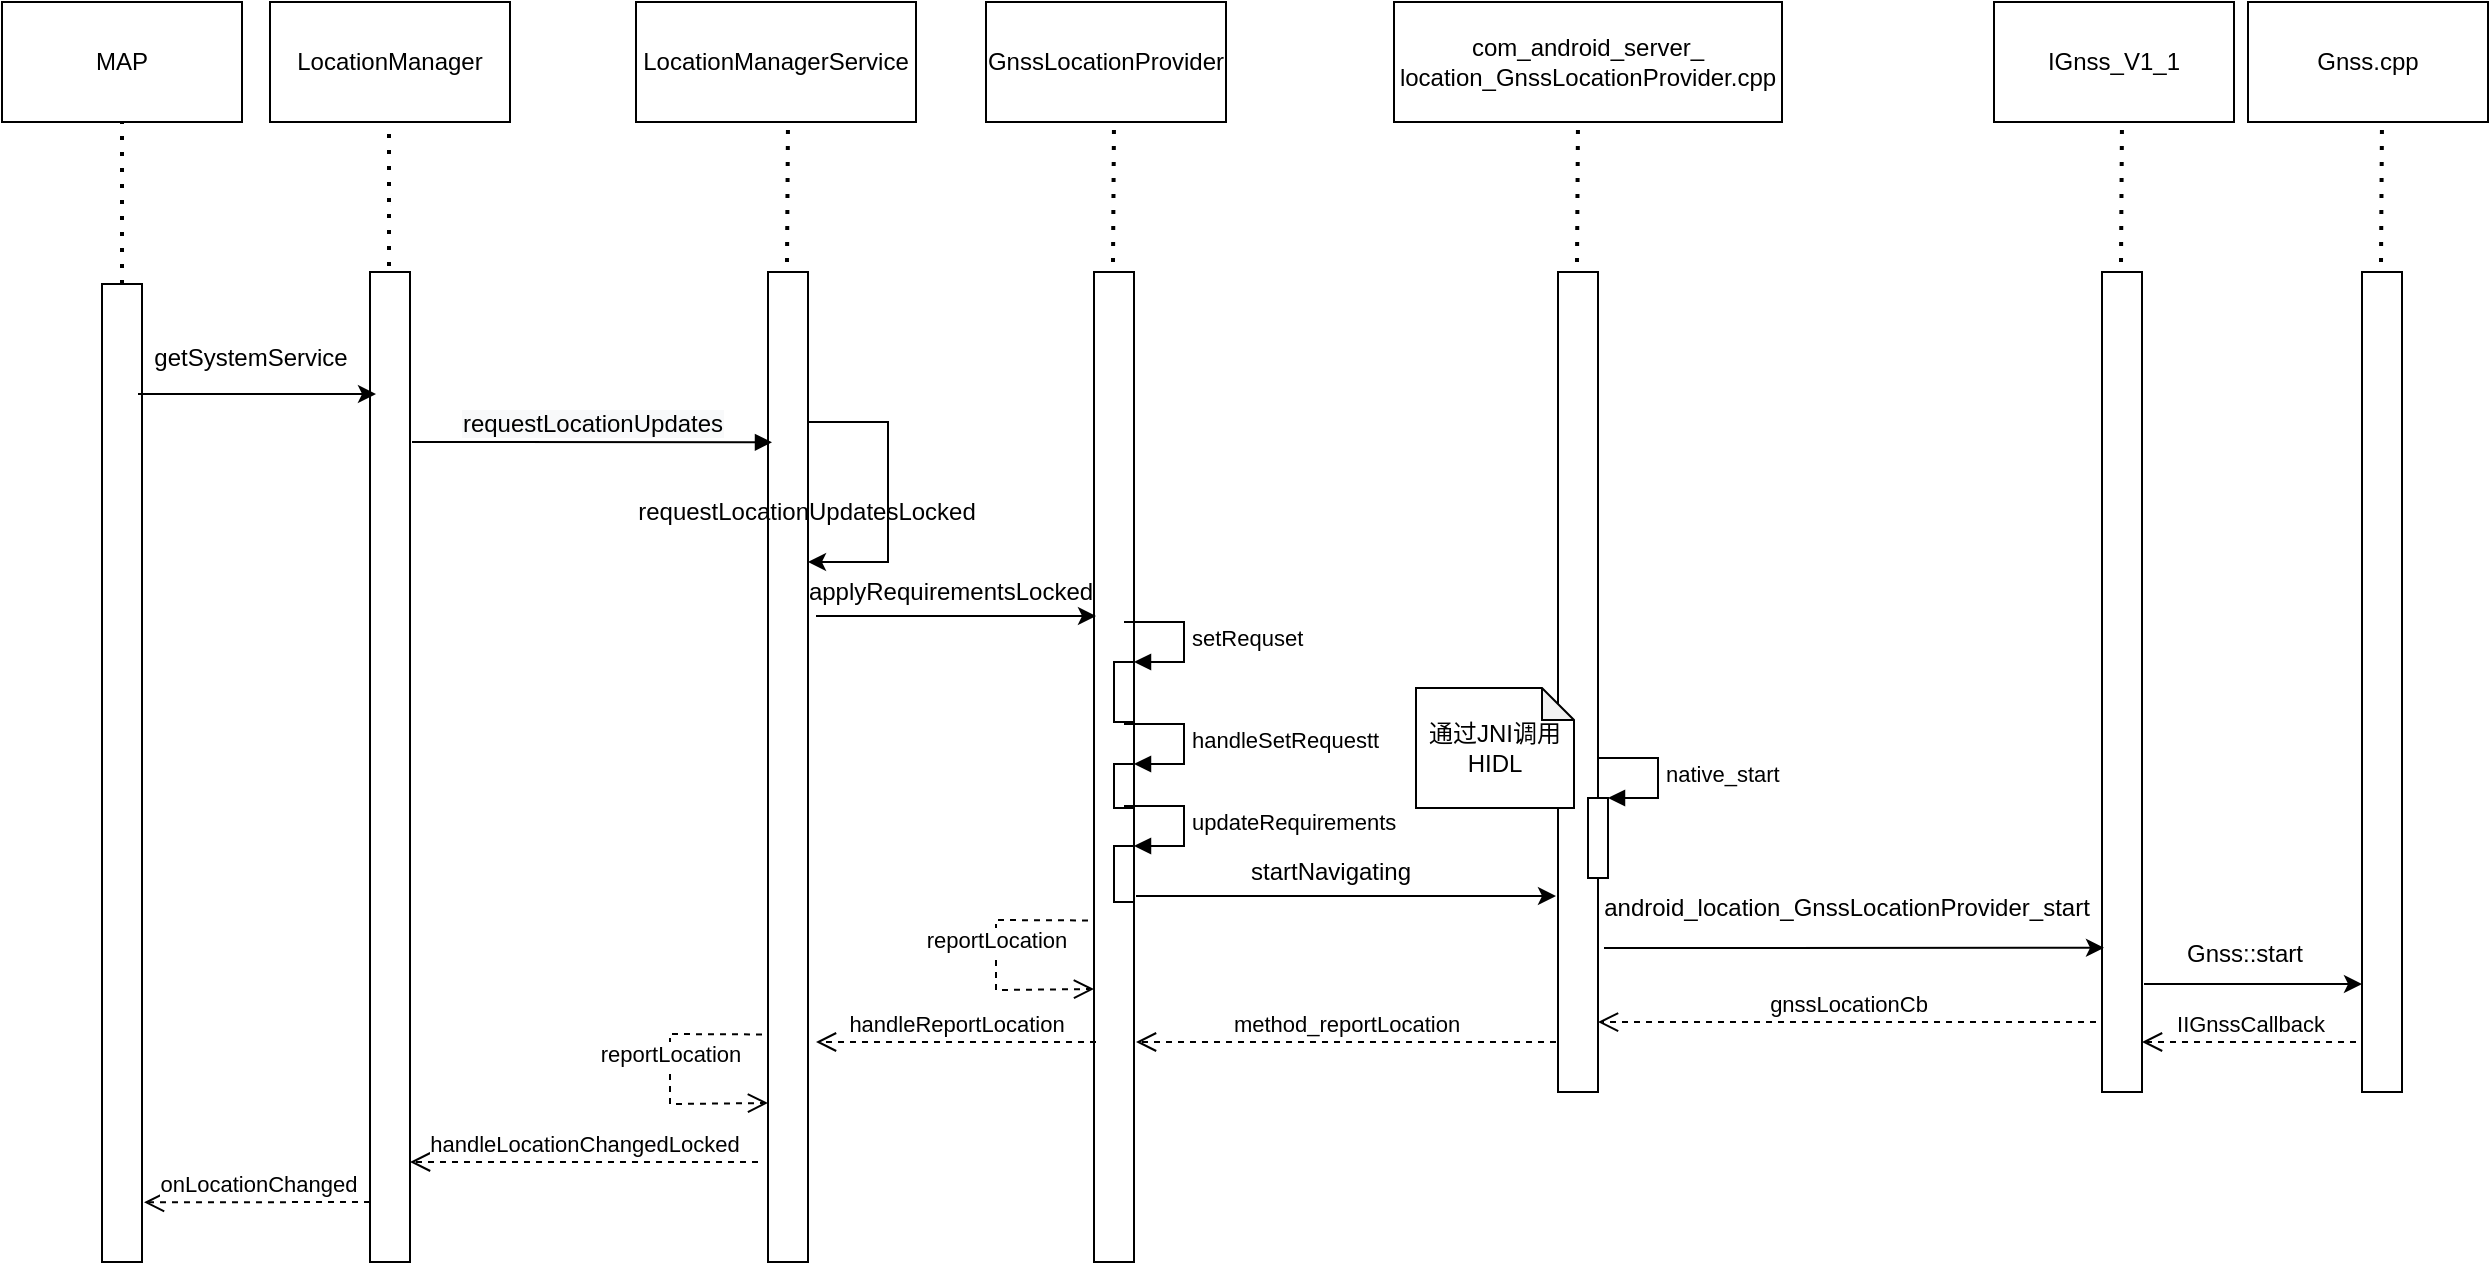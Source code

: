 <mxfile version="20.3.7" type="github">
  <diagram id="R5M0EQiT70jFXRIH_B0B" name="第 1 页">
    <mxGraphModel dx="1673" dy="829" grid="1" gridSize="10" guides="1" tooltips="1" connect="1" arrows="1" fold="1" page="1" pageScale="1" pageWidth="827" pageHeight="1169" math="0" shadow="0">
      <root>
        <mxCell id="0" />
        <mxCell id="1" parent="0" />
        <mxCell id="CG5CflsM_ie-T5YU8wLy-7" value="MAP" style="rounded=0;whiteSpace=wrap;html=1;" vertex="1" parent="1">
          <mxGeometry x="32" y="40" width="120" height="60" as="geometry" />
        </mxCell>
        <mxCell id="CG5CflsM_ie-T5YU8wLy-8" value="LocationManager" style="rounded=0;whiteSpace=wrap;html=1;" vertex="1" parent="1">
          <mxGeometry x="166" y="40" width="120" height="60" as="geometry" />
        </mxCell>
        <mxCell id="CG5CflsM_ie-T5YU8wLy-9" value="LocationManagerService" style="rounded=0;whiteSpace=wrap;html=1;" vertex="1" parent="1">
          <mxGeometry x="349" y="40" width="140" height="60" as="geometry" />
        </mxCell>
        <mxCell id="CG5CflsM_ie-T5YU8wLy-10" value="GnssLocationProvider" style="rounded=0;whiteSpace=wrap;html=1;" vertex="1" parent="1">
          <mxGeometry x="524" y="40" width="120" height="60" as="geometry" />
        </mxCell>
        <mxCell id="CG5CflsM_ie-T5YU8wLy-11" value="&lt;span style=&quot;&quot;&gt;com_android_server_&lt;br&gt;location_GnssLocationProvider.cpp&lt;/span&gt;" style="rounded=0;whiteSpace=wrap;html=1;" vertex="1" parent="1">
          <mxGeometry x="728" y="40" width="194" height="60" as="geometry" />
        </mxCell>
        <mxCell id="CG5CflsM_ie-T5YU8wLy-12" value="IGnss_V1_1" style="rounded=0;whiteSpace=wrap;html=1;" vertex="1" parent="1">
          <mxGeometry x="1028" y="40" width="120" height="60" as="geometry" />
        </mxCell>
        <mxCell id="CG5CflsM_ie-T5YU8wLy-13" value="Gnss.cpp" style="rounded=0;whiteSpace=wrap;html=1;" vertex="1" parent="1">
          <mxGeometry x="1155" y="40" width="120" height="60" as="geometry" />
        </mxCell>
        <mxCell id="CG5CflsM_ie-T5YU8wLy-15" value="" style="rounded=0;whiteSpace=wrap;html=1;horizontal=0;" vertex="1" parent="1">
          <mxGeometry x="82" y="181" width="20" height="489" as="geometry" />
        </mxCell>
        <mxCell id="CG5CflsM_ie-T5YU8wLy-18" value="" style="endArrow=none;dashed=1;html=1;dashPattern=1 3;strokeWidth=2;rounded=0;entryX=0.5;entryY=1;entryDx=0;entryDy=0;exitX=0.5;exitY=0;exitDx=0;exitDy=0;exitPerimeter=0;" edge="1" parent="1" source="CG5CflsM_ie-T5YU8wLy-15" target="CG5CflsM_ie-T5YU8wLy-7">
          <mxGeometry width="50" height="50" relative="1" as="geometry">
            <mxPoint x="86" y="180" as="sourcePoint" />
            <mxPoint x="106" y="110" as="targetPoint" />
          </mxGeometry>
        </mxCell>
        <mxCell id="CG5CflsM_ie-T5YU8wLy-19" value="" style="endArrow=none;dashed=1;html=1;dashPattern=1 3;strokeWidth=2;rounded=0;entryX=0.5;entryY=1;entryDx=0;entryDy=0;exitX=0.5;exitY=0;exitDx=0;exitDy=0;exitPerimeter=0;" edge="1" parent="1">
          <mxGeometry width="50" height="50" relative="1" as="geometry">
            <mxPoint x="225.5" y="180" as="sourcePoint" />
            <mxPoint x="225.5" y="100" as="targetPoint" />
          </mxGeometry>
        </mxCell>
        <mxCell id="CG5CflsM_ie-T5YU8wLy-20" value="" style="rounded=0;whiteSpace=wrap;html=1;horizontal=0;" vertex="1" parent="1">
          <mxGeometry x="216" y="175" width="20" height="495" as="geometry" />
        </mxCell>
        <mxCell id="CG5CflsM_ie-T5YU8wLy-23" value="getSystemService" style="text;html=1;resizable=0;autosize=1;align=center;verticalAlign=middle;points=[];fillColor=none;strokeColor=none;rounded=0;" vertex="1" parent="1">
          <mxGeometry x="96" y="203" width="120" height="30" as="geometry" />
        </mxCell>
        <mxCell id="CG5CflsM_ie-T5YU8wLy-24" value="" style="endArrow=classic;html=1;rounded=0;entryX=1.025;entryY=1.1;entryDx=0;entryDy=0;entryPerimeter=0;" edge="1" parent="1" target="CG5CflsM_ie-T5YU8wLy-23">
          <mxGeometry width="50" height="50" relative="1" as="geometry">
            <mxPoint x="100" y="236" as="sourcePoint" />
            <mxPoint x="181" y="230" as="targetPoint" />
          </mxGeometry>
        </mxCell>
        <mxCell id="CG5CflsM_ie-T5YU8wLy-25" value="" style="rounded=0;whiteSpace=wrap;html=1;horizontal=0;" vertex="1" parent="1">
          <mxGeometry x="415" y="175" width="20" height="495" as="geometry" />
        </mxCell>
        <mxCell id="CG5CflsM_ie-T5YU8wLy-26" value="" style="rounded=0;whiteSpace=wrap;html=1;horizontal=0;" vertex="1" parent="1">
          <mxGeometry x="578" y="175" width="20" height="495" as="geometry" />
        </mxCell>
        <mxCell id="CG5CflsM_ie-T5YU8wLy-27" value="" style="rounded=0;whiteSpace=wrap;html=1;horizontal=0;" vertex="1" parent="1">
          <mxGeometry x="810" y="175" width="20" height="410" as="geometry" />
        </mxCell>
        <mxCell id="CG5CflsM_ie-T5YU8wLy-28" value="" style="rounded=0;whiteSpace=wrap;html=1;horizontal=0;" vertex="1" parent="1">
          <mxGeometry x="1082" y="175" width="20" height="410" as="geometry" />
        </mxCell>
        <mxCell id="CG5CflsM_ie-T5YU8wLy-29" value="" style="rounded=0;whiteSpace=wrap;html=1;horizontal=0;" vertex="1" parent="1">
          <mxGeometry x="1212" y="175" width="20" height="410" as="geometry" />
        </mxCell>
        <mxCell id="CG5CflsM_ie-T5YU8wLy-32" value="requestLocationUpdatesLocked" style="text;html=1;resizable=0;autosize=1;align=center;verticalAlign=middle;points=[];fillColor=none;strokeColor=none;rounded=0;" vertex="1" parent="1">
          <mxGeometry x="339" y="280" width="190" height="30" as="geometry" />
        </mxCell>
        <mxCell id="CG5CflsM_ie-T5YU8wLy-33" value="" style="endArrow=classic;html=1;rounded=0;" edge="1" parent="1">
          <mxGeometry width="50" height="50" relative="1" as="geometry">
            <mxPoint x="435" y="250" as="sourcePoint" />
            <mxPoint x="435" y="320" as="targetPoint" />
            <Array as="points">
              <mxPoint x="475" y="250" />
              <mxPoint x="475" y="320" />
            </Array>
          </mxGeometry>
        </mxCell>
        <mxCell id="CG5CflsM_ie-T5YU8wLy-34" value="applyRequirementsLocked" style="text;html=1;resizable=0;autosize=1;align=center;verticalAlign=middle;points=[];fillColor=none;strokeColor=none;rounded=0;" vertex="1" parent="1">
          <mxGeometry x="421" y="320" width="170" height="30" as="geometry" />
        </mxCell>
        <mxCell id="CG5CflsM_ie-T5YU8wLy-35" value="" style="endArrow=classic;html=1;rounded=0;" edge="1" parent="1">
          <mxGeometry width="50" height="50" relative="1" as="geometry">
            <mxPoint x="439" y="347" as="sourcePoint" />
            <mxPoint x="579" y="347" as="targetPoint" />
          </mxGeometry>
        </mxCell>
        <mxCell id="CG5CflsM_ie-T5YU8wLy-36" value="startNavigating" style="text;html=1;resizable=0;autosize=1;align=center;verticalAlign=middle;points=[];fillColor=none;strokeColor=none;rounded=0;" vertex="1" parent="1">
          <mxGeometry x="646" y="460" width="100" height="30" as="geometry" />
        </mxCell>
        <mxCell id="CG5CflsM_ie-T5YU8wLy-37" value="" style="endArrow=classic;html=1;rounded=0;" edge="1" parent="1">
          <mxGeometry width="50" height="50" relative="1" as="geometry">
            <mxPoint x="599" y="487" as="sourcePoint" />
            <mxPoint x="809" y="487" as="targetPoint" />
          </mxGeometry>
        </mxCell>
        <mxCell id="CG5CflsM_ie-T5YU8wLy-38" value="android_location_GnssLocationProvider_start" style="text;html=1;resizable=0;autosize=1;align=center;verticalAlign=middle;points=[];fillColor=none;strokeColor=none;rounded=0;" vertex="1" parent="1">
          <mxGeometry x="819" y="478" width="270" height="30" as="geometry" />
        </mxCell>
        <mxCell id="CG5CflsM_ie-T5YU8wLy-39" value="" style="endArrow=classic;html=1;rounded=0;entryX=0.05;entryY=0.707;entryDx=0;entryDy=0;entryPerimeter=0;" edge="1" parent="1">
          <mxGeometry width="50" height="50" relative="1" as="geometry">
            <mxPoint x="833" y="513" as="sourcePoint" />
            <mxPoint x="1083" y="512.87" as="targetPoint" />
          </mxGeometry>
        </mxCell>
        <mxCell id="CG5CflsM_ie-T5YU8wLy-40" value="" style="endArrow=none;dashed=1;html=1;dashPattern=1 3;strokeWidth=2;rounded=0;exitX=0.5;exitY=0;exitDx=0;exitDy=0;exitPerimeter=0;" edge="1" parent="1">
          <mxGeometry width="50" height="50" relative="1" as="geometry">
            <mxPoint x="424.5" y="170" as="sourcePoint" />
            <mxPoint x="425" y="100" as="targetPoint" />
          </mxGeometry>
        </mxCell>
        <mxCell id="CG5CflsM_ie-T5YU8wLy-41" value="" style="endArrow=none;dashed=1;html=1;dashPattern=1 3;strokeWidth=2;rounded=0;exitX=0.5;exitY=0;exitDx=0;exitDy=0;exitPerimeter=0;" edge="1" parent="1">
          <mxGeometry width="50" height="50" relative="1" as="geometry">
            <mxPoint x="587.5" y="170" as="sourcePoint" />
            <mxPoint x="588" y="100" as="targetPoint" />
          </mxGeometry>
        </mxCell>
        <mxCell id="CG5CflsM_ie-T5YU8wLy-42" value="" style="endArrow=none;dashed=1;html=1;dashPattern=1 3;strokeWidth=2;rounded=0;exitX=0.5;exitY=0;exitDx=0;exitDy=0;exitPerimeter=0;" edge="1" parent="1">
          <mxGeometry width="50" height="50" relative="1" as="geometry">
            <mxPoint x="819.5" y="170" as="sourcePoint" />
            <mxPoint x="820" y="100" as="targetPoint" />
          </mxGeometry>
        </mxCell>
        <mxCell id="CG5CflsM_ie-T5YU8wLy-43" value="" style="endArrow=none;dashed=1;html=1;dashPattern=1 3;strokeWidth=2;rounded=0;exitX=0.5;exitY=0;exitDx=0;exitDy=0;exitPerimeter=0;" edge="1" parent="1">
          <mxGeometry width="50" height="50" relative="1" as="geometry">
            <mxPoint x="1091.5" y="170" as="sourcePoint" />
            <mxPoint x="1092" y="100" as="targetPoint" />
          </mxGeometry>
        </mxCell>
        <mxCell id="CG5CflsM_ie-T5YU8wLy-44" value="" style="endArrow=none;dashed=1;html=1;dashPattern=1 3;strokeWidth=2;rounded=0;exitX=0.5;exitY=0;exitDx=0;exitDy=0;exitPerimeter=0;" edge="1" parent="1">
          <mxGeometry width="50" height="50" relative="1" as="geometry">
            <mxPoint x="1221.5" y="170" as="sourcePoint" />
            <mxPoint x="1222" y="100" as="targetPoint" />
          </mxGeometry>
        </mxCell>
        <mxCell id="CG5CflsM_ie-T5YU8wLy-45" value="&lt;span style=&quot;&quot;&gt;Gnss::start&lt;/span&gt;" style="text;html=1;resizable=0;autosize=1;align=center;verticalAlign=middle;points=[];fillColor=none;strokeColor=none;rounded=0;" vertex="1" parent="1">
          <mxGeometry x="1113" y="501" width="80" height="30" as="geometry" />
        </mxCell>
        <mxCell id="CG5CflsM_ie-T5YU8wLy-46" value="" style="endArrow=classic;html=1;rounded=0;" edge="1" parent="1">
          <mxGeometry width="50" height="50" relative="1" as="geometry">
            <mxPoint x="1103" y="531" as="sourcePoint" />
            <mxPoint x="1212" y="531" as="targetPoint" />
          </mxGeometry>
        </mxCell>
        <mxCell id="CG5CflsM_ie-T5YU8wLy-47" value="通过JNI调用&lt;br&gt;HIDL" style="shape=note;whiteSpace=wrap;html=1;backgroundOutline=1;darkOpacity=0.05;size=16;" vertex="1" parent="1">
          <mxGeometry x="739" y="383" width="79" height="60" as="geometry" />
        </mxCell>
        <mxCell id="CG5CflsM_ie-T5YU8wLy-52" value="" style="html=1;points=[];perimeter=orthogonalPerimeter;" vertex="1" parent="1">
          <mxGeometry x="825" y="438" width="10" height="40" as="geometry" />
        </mxCell>
        <mxCell id="CG5CflsM_ie-T5YU8wLy-53" value="native_start" style="edgeStyle=orthogonalEdgeStyle;html=1;align=left;spacingLeft=2;endArrow=block;rounded=0;entryX=1;entryY=0;" edge="1" target="CG5CflsM_ie-T5YU8wLy-52" parent="1">
          <mxGeometry relative="1" as="geometry">
            <mxPoint x="830" y="418" as="sourcePoint" />
            <Array as="points">
              <mxPoint x="860" y="418" />
            </Array>
          </mxGeometry>
        </mxCell>
        <mxCell id="CG5CflsM_ie-T5YU8wLy-54" value="" style="html=1;points=[];perimeter=orthogonalPerimeter;" vertex="1" parent="1">
          <mxGeometry x="588" y="370" width="10" height="30" as="geometry" />
        </mxCell>
        <mxCell id="CG5CflsM_ie-T5YU8wLy-55" value="setRequset" style="edgeStyle=orthogonalEdgeStyle;html=1;align=left;spacingLeft=2;endArrow=block;rounded=0;entryX=1;entryY=0;" edge="1" target="CG5CflsM_ie-T5YU8wLy-54" parent="1">
          <mxGeometry relative="1" as="geometry">
            <mxPoint x="593" y="350" as="sourcePoint" />
            <Array as="points">
              <mxPoint x="623" y="350" />
            </Array>
          </mxGeometry>
        </mxCell>
        <mxCell id="CG5CflsM_ie-T5YU8wLy-56" value="" style="html=1;points=[];perimeter=orthogonalPerimeter;" vertex="1" parent="1">
          <mxGeometry x="588" y="421" width="10" height="22" as="geometry" />
        </mxCell>
        <mxCell id="CG5CflsM_ie-T5YU8wLy-57" value="handleSetRequestt" style="edgeStyle=orthogonalEdgeStyle;html=1;align=left;spacingLeft=2;endArrow=block;rounded=0;entryX=1;entryY=0;" edge="1" target="CG5CflsM_ie-T5YU8wLy-56" parent="1">
          <mxGeometry relative="1" as="geometry">
            <mxPoint x="593" y="401" as="sourcePoint" />
            <Array as="points">
              <mxPoint x="623" y="401" />
            </Array>
          </mxGeometry>
        </mxCell>
        <mxCell id="CG5CflsM_ie-T5YU8wLy-58" value="" style="html=1;points=[];perimeter=orthogonalPerimeter;" vertex="1" parent="1">
          <mxGeometry x="588" y="462" width="10" height="28" as="geometry" />
        </mxCell>
        <mxCell id="CG5CflsM_ie-T5YU8wLy-59" value="updateRequirements" style="edgeStyle=orthogonalEdgeStyle;html=1;align=left;spacingLeft=2;endArrow=block;rounded=0;entryX=1;entryY=0;" edge="1" target="CG5CflsM_ie-T5YU8wLy-58" parent="1">
          <mxGeometry relative="1" as="geometry">
            <mxPoint x="593" y="442" as="sourcePoint" />
            <Array as="points">
              <mxPoint x="623" y="442" />
            </Array>
          </mxGeometry>
        </mxCell>
        <mxCell id="CG5CflsM_ie-T5YU8wLy-62" value="IIGnssCallback" style="html=1;verticalAlign=bottom;endArrow=open;dashed=1;endSize=8;rounded=0;exitX=-0.15;exitY=0.939;exitDx=0;exitDy=0;exitPerimeter=0;" edge="1" parent="1" source="CG5CflsM_ie-T5YU8wLy-29">
          <mxGeometry relative="1" as="geometry">
            <mxPoint x="1182" y="560" as="sourcePoint" />
            <mxPoint x="1102" y="560" as="targetPoint" />
          </mxGeometry>
        </mxCell>
        <mxCell id="CG5CflsM_ie-T5YU8wLy-63" value="gnssLocationCb" style="html=1;verticalAlign=bottom;endArrow=open;dashed=1;endSize=8;rounded=0;" edge="1" parent="1">
          <mxGeometry relative="1" as="geometry">
            <mxPoint x="1079" y="550" as="sourcePoint" />
            <mxPoint x="830" y="550.01" as="targetPoint" />
          </mxGeometry>
        </mxCell>
        <mxCell id="CG5CflsM_ie-T5YU8wLy-64" value="method_reportLocation" style="html=1;verticalAlign=bottom;endArrow=open;dashed=1;endSize=8;rounded=0;" edge="1" parent="1">
          <mxGeometry relative="1" as="geometry">
            <mxPoint x="809" y="560" as="sourcePoint" />
            <mxPoint x="599" y="560" as="targetPoint" />
          </mxGeometry>
        </mxCell>
        <mxCell id="CG5CflsM_ie-T5YU8wLy-69" value="reportLocation" style="html=1;verticalAlign=bottom;endArrow=open;dashed=1;endSize=8;rounded=0;exitX=-0.15;exitY=0.655;exitDx=0;exitDy=0;exitPerimeter=0;" edge="1" parent="1" source="CG5CflsM_ie-T5YU8wLy-26">
          <mxGeometry relative="1" as="geometry">
            <mxPoint x="574" y="505.84" as="sourcePoint" />
            <mxPoint x="578" y="533.5" as="targetPoint" />
            <Array as="points">
              <mxPoint x="529" y="499" />
              <mxPoint x="529" y="534" />
            </Array>
          </mxGeometry>
        </mxCell>
        <mxCell id="CG5CflsM_ie-T5YU8wLy-70" value="handleReportLocation" style="html=1;verticalAlign=bottom;endArrow=open;dashed=1;endSize=8;rounded=0;" edge="1" parent="1">
          <mxGeometry relative="1" as="geometry">
            <mxPoint x="579" y="560" as="sourcePoint" />
            <mxPoint x="439" y="560" as="targetPoint" />
          </mxGeometry>
        </mxCell>
        <mxCell id="CG5CflsM_ie-T5YU8wLy-71" value="reportLocation" style="html=1;verticalAlign=bottom;endArrow=open;dashed=1;endSize=8;rounded=0;exitX=-0.15;exitY=0.655;exitDx=0;exitDy=0;exitPerimeter=0;" edge="1" parent="1">
          <mxGeometry relative="1" as="geometry">
            <mxPoint x="412" y="556.225" as="sourcePoint" />
            <mxPoint x="415" y="590.5" as="targetPoint" />
            <Array as="points">
              <mxPoint x="366" y="556" />
              <mxPoint x="366" y="591" />
            </Array>
          </mxGeometry>
        </mxCell>
        <mxCell id="CG5CflsM_ie-T5YU8wLy-72" value="handleLocationChangedLocked" style="html=1;verticalAlign=bottom;endArrow=open;dashed=1;endSize=8;rounded=0;" edge="1" parent="1">
          <mxGeometry relative="1" as="geometry">
            <mxPoint x="410" y="620" as="sourcePoint" />
            <mxPoint x="236" y="620" as="targetPoint" />
          </mxGeometry>
        </mxCell>
        <mxCell id="CG5CflsM_ie-T5YU8wLy-74" value="onLocationChanged" style="html=1;verticalAlign=bottom;endArrow=open;dashed=1;endSize=8;rounded=0;entryX=1.05;entryY=0.939;entryDx=0;entryDy=0;entryPerimeter=0;" edge="1" parent="1" target="CG5CflsM_ie-T5YU8wLy-15">
          <mxGeometry relative="1" as="geometry">
            <mxPoint x="216" y="640" as="sourcePoint" />
            <mxPoint x="110" y="640" as="targetPoint" />
          </mxGeometry>
        </mxCell>
        <mxCell id="CG5CflsM_ie-T5YU8wLy-75" value="&lt;span style=&quot;font-size: 12px; background-color: rgb(248, 249, 250);&quot;&gt;requestLocationUpdates&lt;/span&gt;" style="html=1;verticalAlign=bottom;endArrow=block;rounded=0;entryX=0.25;entryY=0.172;entryDx=0;entryDy=0;entryPerimeter=0;" edge="1" parent="1">
          <mxGeometry width="80" relative="1" as="geometry">
            <mxPoint x="237" y="260" as="sourcePoint" />
            <mxPoint x="417" y="260.14" as="targetPoint" />
          </mxGeometry>
        </mxCell>
      </root>
    </mxGraphModel>
  </diagram>
</mxfile>

